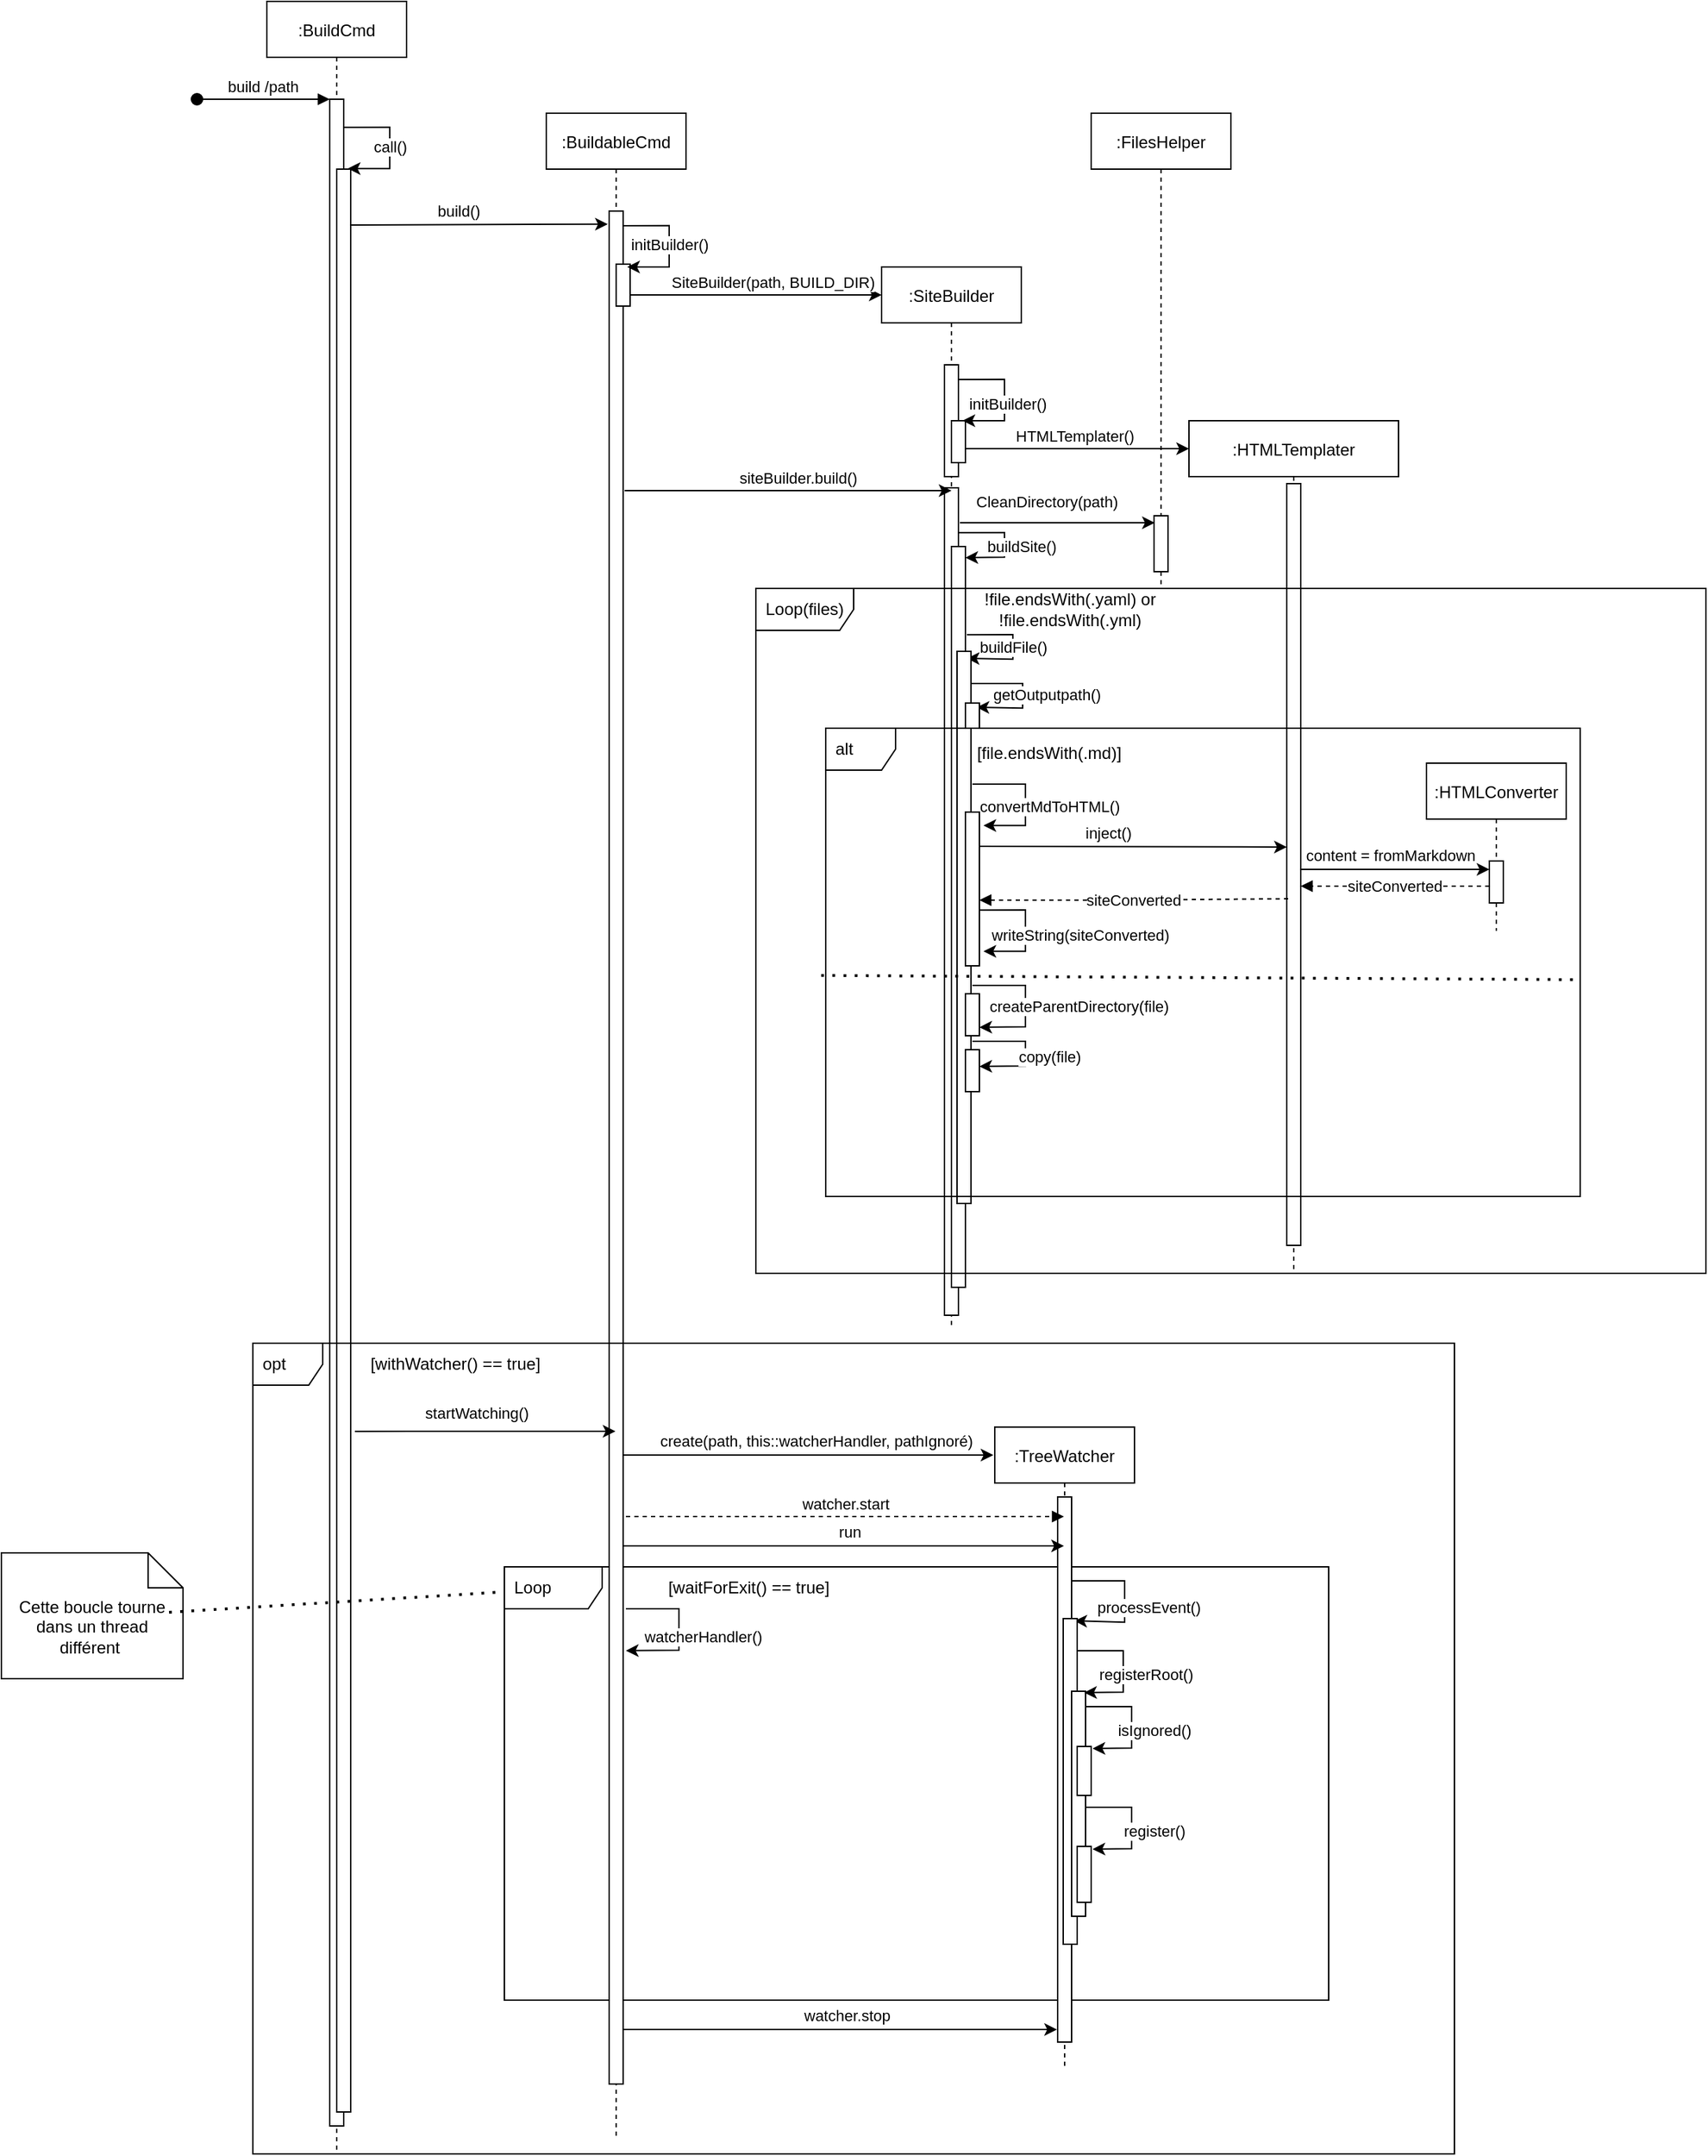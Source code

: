 <mxfile version="19.0.3" type="device"><diagram id="kgpKYQtTHZ0yAKxKKP6v" name="buildCmd"><mxGraphModel dx="2272" dy="865" grid="1" gridSize="10" guides="1" tooltips="1" connect="1" arrows="1" fold="1" page="1" pageScale="1" pageWidth="850" pageHeight="1100" math="0" shadow="0"><root><mxCell id="0"/><mxCell id="1" parent="0"/><mxCell id="3nuBFxr9cyL0pnOWT2aG-1" value=":BuildCmd" style="shape=umlLifeline;perimeter=lifelinePerimeter;container=1;collapsible=0;recursiveResize=0;rounded=0;shadow=0;strokeWidth=1;" parent="1" vertex="1"><mxGeometry x="110" y="80" width="100" height="1540" as="geometry"/></mxCell><mxCell id="3nuBFxr9cyL0pnOWT2aG-2" value="" style="points=[];perimeter=orthogonalPerimeter;rounded=0;shadow=0;strokeWidth=1;" parent="3nuBFxr9cyL0pnOWT2aG-1" vertex="1"><mxGeometry x="45" y="70" width="10" height="1450" as="geometry"/></mxCell><mxCell id="3nuBFxr9cyL0pnOWT2aG-3" value="build /path" style="verticalAlign=bottom;startArrow=oval;endArrow=block;startSize=8;shadow=0;strokeWidth=1;" parent="3nuBFxr9cyL0pnOWT2aG-1" target="3nuBFxr9cyL0pnOWT2aG-2" edge="1"><mxGeometry relative="1" as="geometry"><mxPoint x="-50" y="70" as="sourcePoint"/></mxGeometry></mxCell><mxCell id="OKlLNrbbShoT1JkXvnzj-3" value="call()" style="endArrow=classic;html=1;rounded=0;exitX=1.206;exitY=0.15;exitDx=0;exitDy=0;exitPerimeter=0;" parent="3nuBFxr9cyL0pnOWT2aG-1" edge="1"><mxGeometry width="50" height="50" relative="1" as="geometry"><mxPoint x="55.0" y="90.09" as="sourcePoint"/><mxPoint x="57.94" y="119.59" as="targetPoint"/><Array as="points"><mxPoint x="87.94" y="90.0"/><mxPoint x="87.94" y="107.59"/><mxPoint x="87.94" y="119.59"/></Array></mxGeometry></mxCell><mxCell id="OKlLNrbbShoT1JkXvnzj-5" value="" style="points=[];perimeter=orthogonalPerimeter;rounded=0;shadow=0;strokeWidth=1;" parent="3nuBFxr9cyL0pnOWT2aG-1" vertex="1"><mxGeometry x="50" y="120" width="10" height="1390" as="geometry"/></mxCell><mxCell id="yRUF1ZZB-PE5-DtYRZOW-15" value="" style="endArrow=classic;html=1;rounded=0;entryX=-0.1;entryY=0.007;entryDx=0;entryDy=0;entryPerimeter=0;" edge="1" parent="3nuBFxr9cyL0pnOWT2aG-1" target="yRUF1ZZB-PE5-DtYRZOW-5"><mxGeometry width="50" height="50" relative="1" as="geometry"><mxPoint x="60" y="160" as="sourcePoint"/><mxPoint x="240" y="160" as="targetPoint"/><Array as="points"/></mxGeometry></mxCell><mxCell id="yRUF1ZZB-PE5-DtYRZOW-16" value="build()" style="edgeLabel;html=1;align=center;verticalAlign=middle;resizable=0;points=[];" vertex="1" connectable="0" parent="yRUF1ZZB-PE5-DtYRZOW-15"><mxGeometry x="-0.163" y="-2" relative="1" as="geometry"><mxPoint y="-12" as="offset"/></mxGeometry></mxCell><mxCell id="6VXB0aNMNGmtKRDkezS3-44" value="Loop" style="shape=umlFrame;whiteSpace=wrap;html=1;width=70;height=30;boundedLbl=1;verticalAlign=middle;align=left;spacingLeft=5;" parent="3nuBFxr9cyL0pnOWT2aG-1" vertex="1"><mxGeometry x="170" y="1120" width="590" height="310" as="geometry"/></mxCell><mxCell id="6VXB0aNMNGmtKRDkezS3-36" value="watcherHandler()" style="endArrow=classic;html=1;rounded=0;exitX=0;exitY=1;exitDx=0;exitDy=0;" parent="3nuBFxr9cyL0pnOWT2aG-1" edge="1"><mxGeometry x="0.092" y="17" width="50" height="50" relative="1" as="geometry"><mxPoint x="257" y="1150" as="sourcePoint"/><mxPoint x="257" y="1180.0" as="targetPoint"/><Array as="points"><mxPoint x="294.94" y="1150"/><mxPoint x="294.94" y="1167.59"/><mxPoint x="294.94" y="1179.59"/></Array><mxPoint as="offset"/></mxGeometry></mxCell><mxCell id="6VXB0aNMNGmtKRDkezS3-41" value="[waitForExit() == true]" style="text;html=1;strokeColor=none;fillColor=none;align=center;verticalAlign=middle;whiteSpace=wrap;rounded=0;" parent="3nuBFxr9cyL0pnOWT2aG-1" vertex="1"><mxGeometry x="280" y="1120" width="130" height="30" as="geometry"/></mxCell><mxCell id="6VXB0aNMNGmtKRDkezS3-62" value="" style="endArrow=classic;html=1;rounded=0;" parent="3nuBFxr9cyL0pnOWT2aG-1" edge="1" source="yRUF1ZZB-PE5-DtYRZOW-5"><mxGeometry width="50" height="50" relative="1" as="geometry"><mxPoint x="265" y="1451" as="sourcePoint"/><mxPoint x="565.5" y="1451" as="targetPoint"/><Array as="points"/></mxGeometry></mxCell><mxCell id="6VXB0aNMNGmtKRDkezS3-63" value="watcher.stop" style="edgeLabel;html=1;align=center;verticalAlign=middle;resizable=0;points=[];" parent="6VXB0aNMNGmtKRDkezS3-62" vertex="1" connectable="0"><mxGeometry x="-0.163" y="-2" relative="1" as="geometry"><mxPoint x="30" y="-12" as="offset"/></mxGeometry></mxCell><mxCell id="6VXB0aNMNGmtKRDkezS3-2" value="[withWatcher() == true]" style="text;html=1;strokeColor=none;fillColor=none;align=center;verticalAlign=middle;whiteSpace=wrap;rounded=0;" parent="3nuBFxr9cyL0pnOWT2aG-1" vertex="1"><mxGeometry x="70" y="960" width="130" height="30" as="geometry"/></mxCell><mxCell id="6VXB0aNMNGmtKRDkezS3-18" value=":TreeWatcher" style="shape=umlLifeline;perimeter=lifelinePerimeter;container=1;collapsible=0;recursiveResize=0;rounded=0;shadow=0;strokeWidth=1;" parent="3nuBFxr9cyL0pnOWT2aG-1" vertex="1"><mxGeometry x="521" y="1020" width="100" height="460" as="geometry"/></mxCell><mxCell id="6VXB0aNMNGmtKRDkezS3-19" value="" style="points=[];perimeter=orthogonalPerimeter;rounded=0;shadow=0;strokeWidth=1;" parent="6VXB0aNMNGmtKRDkezS3-18" vertex="1"><mxGeometry x="45" y="50" width="10" height="390" as="geometry"/></mxCell><mxCell id="6VXB0aNMNGmtKRDkezS3-35" value="processEvent()" style="endArrow=classic;html=1;rounded=0;exitX=0;exitY=1;exitDx=0;exitDy=0;entryX=0.8;entryY=0.007;entryDx=0;entryDy=0;entryPerimeter=0;" parent="6VXB0aNMNGmtKRDkezS3-18" target="6VXB0aNMNGmtKRDkezS3-45" edge="1"><mxGeometry x="0.092" y="17" width="50" height="50" relative="1" as="geometry"><mxPoint x="55" y="110" as="sourcePoint"/><mxPoint x="69" y="140" as="targetPoint"/><Array as="points"><mxPoint x="92.94" y="110"/><mxPoint x="92.94" y="127.59"/><mxPoint x="92.94" y="139.59"/></Array><mxPoint as="offset"/></mxGeometry></mxCell><mxCell id="6VXB0aNMNGmtKRDkezS3-45" value="" style="points=[];perimeter=orthogonalPerimeter;rounded=0;shadow=0;strokeWidth=1;" parent="6VXB0aNMNGmtKRDkezS3-18" vertex="1"><mxGeometry x="49" y="137" width="10" height="233" as="geometry"/></mxCell><mxCell id="6VXB0aNMNGmtKRDkezS3-46" value="" style="points=[];perimeter=orthogonalPerimeter;rounded=0;shadow=0;strokeWidth=1;" parent="6VXB0aNMNGmtKRDkezS3-18" vertex="1"><mxGeometry x="55" y="189" width="10" height="161" as="geometry"/></mxCell><mxCell id="6VXB0aNMNGmtKRDkezS3-47" value="registerRoot()" style="endArrow=classic;html=1;rounded=0;" parent="6VXB0aNMNGmtKRDkezS3-18" edge="1"><mxGeometry x="0.099" y="16" width="50" height="50" relative="1" as="geometry"><mxPoint x="59" y="160" as="sourcePoint"/><mxPoint x="64" y="190" as="targetPoint"/><Array as="points"><mxPoint x="91.94" y="160"/><mxPoint x="91.94" y="177.59"/><mxPoint x="91.94" y="189.59"/></Array><mxPoint as="offset"/></mxGeometry></mxCell><mxCell id="6VXB0aNMNGmtKRDkezS3-54" value="" style="points=[];perimeter=orthogonalPerimeter;rounded=0;shadow=0;strokeWidth=1;" parent="6VXB0aNMNGmtKRDkezS3-18" vertex="1"><mxGeometry x="59" y="228.5" width="10" height="35" as="geometry"/></mxCell><mxCell id="6VXB0aNMNGmtKRDkezS3-56" value="isIgnored()" style="endArrow=classic;html=1;rounded=0;" parent="6VXB0aNMNGmtKRDkezS3-18" edge="1"><mxGeometry x="0.099" y="16" width="50" height="50" relative="1" as="geometry"><mxPoint x="65" y="200" as="sourcePoint"/><mxPoint x="70" y="230" as="targetPoint"/><Array as="points"><mxPoint x="97.94" y="200"/><mxPoint x="97.94" y="217.59"/><mxPoint x="97.94" y="229.59"/></Array><mxPoint as="offset"/></mxGeometry></mxCell><mxCell id="6VXB0aNMNGmtKRDkezS3-57" value="" style="points=[];perimeter=orthogonalPerimeter;rounded=0;shadow=0;strokeWidth=1;" parent="6VXB0aNMNGmtKRDkezS3-18" vertex="1"><mxGeometry x="59" y="300" width="10" height="40" as="geometry"/></mxCell><mxCell id="6VXB0aNMNGmtKRDkezS3-58" value="register()" style="endArrow=classic;html=1;rounded=0;" parent="6VXB0aNMNGmtKRDkezS3-18" edge="1"><mxGeometry x="0.099" y="16" width="50" height="50" relative="1" as="geometry"><mxPoint x="65" y="272" as="sourcePoint"/><mxPoint x="70" y="302" as="targetPoint"/><Array as="points"><mxPoint x="97.94" y="272"/><mxPoint x="97.94" y="289.59"/><mxPoint x="97.94" y="301.59"/></Array><mxPoint as="offset"/></mxGeometry></mxCell><mxCell id="6VXB0aNMNGmtKRDkezS3-24" value="" style="endArrow=classic;html=1;rounded=0;" parent="3nuBFxr9cyL0pnOWT2aG-1" edge="1"><mxGeometry width="50" height="50" relative="1" as="geometry"><mxPoint x="250" y="1040" as="sourcePoint"/><mxPoint x="520" y="1040" as="targetPoint"/><Array as="points"/></mxGeometry></mxCell><mxCell id="6VXB0aNMNGmtKRDkezS3-25" value="create(path, this::watcherHandler, pathIgnoré)" style="edgeLabel;html=1;align=center;verticalAlign=middle;resizable=0;points=[];" parent="6VXB0aNMNGmtKRDkezS3-24" vertex="1" connectable="0"><mxGeometry x="-0.163" y="-2" relative="1" as="geometry"><mxPoint x="30" y="-12" as="offset"/></mxGeometry></mxCell><mxCell id="6VXB0aNMNGmtKRDkezS3-30" value="watcher.start" style="html=1;verticalAlign=bottom;labelBackgroundColor=none;endArrow=block;endFill=1;dashed=1;rounded=0;exitX=1.2;exitY=0.697;exitDx=0;exitDy=0;exitPerimeter=0;" parent="3nuBFxr9cyL0pnOWT2aG-1" edge="1" source="yRUF1ZZB-PE5-DtYRZOW-5"><mxGeometry width="160" relative="1" as="geometry"><mxPoint x="270" y="1084" as="sourcePoint"/><mxPoint x="570.5" y="1084" as="targetPoint"/></mxGeometry></mxCell><mxCell id="6VXB0aNMNGmtKRDkezS3-31" value="" style="endArrow=classic;html=1;rounded=0;" parent="3nuBFxr9cyL0pnOWT2aG-1" edge="1" source="yRUF1ZZB-PE5-DtYRZOW-5"><mxGeometry width="50" height="50" relative="1" as="geometry"><mxPoint x="270" y="1105" as="sourcePoint"/><mxPoint x="570.5" y="1105" as="targetPoint"/><Array as="points"/></mxGeometry></mxCell><mxCell id="6VXB0aNMNGmtKRDkezS3-32" value="run" style="edgeLabel;html=1;align=center;verticalAlign=middle;resizable=0;points=[];" parent="6VXB0aNMNGmtKRDkezS3-31" vertex="1" connectable="0"><mxGeometry x="-0.163" y="-2" relative="1" as="geometry"><mxPoint x="30" y="-12" as="offset"/></mxGeometry></mxCell><mxCell id="3nuBFxr9cyL0pnOWT2aG-5" value=":FilesHelper" style="shape=umlLifeline;perimeter=lifelinePerimeter;container=1;collapsible=0;recursiveResize=0;rounded=0;shadow=0;strokeWidth=1;" parent="1" vertex="1"><mxGeometry x="700" y="160" width="100" height="340" as="geometry"/></mxCell><mxCell id="3nuBFxr9cyL0pnOWT2aG-6" value="" style="points=[];perimeter=orthogonalPerimeter;rounded=0;shadow=0;strokeWidth=1;" parent="3nuBFxr9cyL0pnOWT2aG-5" vertex="1"><mxGeometry x="45" y="288" width="10" height="40" as="geometry"/></mxCell><mxCell id="J_5u0PupSwuXw9erZm7Q-1" value=":HTMLTemplater" style="shape=umlLifeline;perimeter=lifelinePerimeter;container=1;collapsible=0;recursiveResize=0;rounded=0;shadow=0;strokeWidth=1;" parent="1" vertex="1"><mxGeometry x="770" y="380" width="150" height="610" as="geometry"/></mxCell><mxCell id="J_5u0PupSwuXw9erZm7Q-2" value="" style="points=[];perimeter=orthogonalPerimeter;rounded=0;shadow=0;strokeWidth=1;" parent="J_5u0PupSwuXw9erZm7Q-1" vertex="1"><mxGeometry x="70" y="45" width="10" height="545" as="geometry"/></mxCell><mxCell id="yRUF1ZZB-PE5-DtYRZOW-55" value="!file.endsWith(.yaml) or !file.endsWith(.yml)" style="text;html=1;strokeColor=none;fillColor=none;align=center;verticalAlign=middle;whiteSpace=wrap;rounded=0;" vertex="1" parent="J_5u0PupSwuXw9erZm7Q-1"><mxGeometry x="-150" y="120" width="130" height="30" as="geometry"/></mxCell><mxCell id="OKlLNrbbShoT1JkXvnzj-34" value="" style="html=1;verticalAlign=bottom;labelBackgroundColor=none;endArrow=block;endFill=1;dashed=1;rounded=0;exitX=0;exitY=0.5;exitDx=0;exitDy=0;exitPerimeter=0;" parent="J_5u0PupSwuXw9erZm7Q-1" edge="1"><mxGeometry width="160" relative="1" as="geometry"><mxPoint x="215" y="333" as="sourcePoint"/><mxPoint x="80" y="333" as="targetPoint"/><Array as="points"><mxPoint x="173" y="333"/></Array></mxGeometry></mxCell><mxCell id="OKlLNrbbShoT1JkXvnzj-35" value="siteConverted" style="edgeLabel;html=1;align=center;verticalAlign=middle;resizable=0;points=[];" parent="OKlLNrbbShoT1JkXvnzj-34" vertex="1" connectable="0"><mxGeometry x="0.01" y="1" relative="1" as="geometry"><mxPoint y="-1" as="offset"/></mxGeometry></mxCell><mxCell id="OKlLNrbbShoT1JkXvnzj-25" value="" style="endArrow=classic;html=1;rounded=0;" parent="1" edge="1"><mxGeometry width="50" height="50" relative="1" as="geometry"><mxPoint x="620" y="684.5" as="sourcePoint"/><mxPoint x="840" y="685" as="targetPoint"/><Array as="points"/></mxGeometry></mxCell><mxCell id="OKlLNrbbShoT1JkXvnzj-26" value="inject()" style="edgeLabel;html=1;align=center;verticalAlign=middle;resizable=0;points=[];" parent="OKlLNrbbShoT1JkXvnzj-25" vertex="1" connectable="0"><mxGeometry x="-0.163" y="-2" relative="1" as="geometry"><mxPoint y="-12" as="offset"/></mxGeometry></mxCell><mxCell id="OKlLNrbbShoT1JkXvnzj-27" value=":HTMLConverter" style="shape=umlLifeline;perimeter=lifelinePerimeter;container=1;collapsible=0;recursiveResize=0;rounded=0;shadow=0;strokeWidth=1;" parent="1" vertex="1"><mxGeometry x="940" y="625" width="100" height="120" as="geometry"/></mxCell><mxCell id="OKlLNrbbShoT1JkXvnzj-28" value="" style="points=[];perimeter=orthogonalPerimeter;rounded=0;shadow=0;strokeWidth=1;" parent="OKlLNrbbShoT1JkXvnzj-27" vertex="1"><mxGeometry x="45" y="70" width="10" height="30" as="geometry"/></mxCell><mxCell id="OKlLNrbbShoT1JkXvnzj-31" value="" style="endArrow=classic;html=1;rounded=0;entryX=0;entryY=0.2;entryDx=0;entryDy=0;entryPerimeter=0;" parent="OKlLNrbbShoT1JkXvnzj-27" target="OKlLNrbbShoT1JkXvnzj-28" edge="1"><mxGeometry width="50" height="50" relative="1" as="geometry"><mxPoint x="-90" y="76" as="sourcePoint"/><mxPoint x="40" y="76" as="targetPoint"/><Array as="points"/></mxGeometry></mxCell><mxCell id="OKlLNrbbShoT1JkXvnzj-32" value="content = fromMarkdown" style="edgeLabel;html=1;align=center;verticalAlign=middle;resizable=0;points=[];" parent="OKlLNrbbShoT1JkXvnzj-31" vertex="1" connectable="0"><mxGeometry x="-0.163" y="-2" relative="1" as="geometry"><mxPoint x="7" y="-12" as="offset"/></mxGeometry></mxCell><mxCell id="yRUF1ZZB-PE5-DtYRZOW-3" value=":BuildableCmd" style="shape=umlLifeline;perimeter=lifelinePerimeter;container=1;collapsible=0;recursiveResize=0;rounded=0;shadow=0;strokeWidth=1;" vertex="1" parent="1"><mxGeometry x="310" y="160" width="100" height="1450" as="geometry"/></mxCell><mxCell id="yRUF1ZZB-PE5-DtYRZOW-5" value="" style="points=[];perimeter=orthogonalPerimeter;rounded=0;shadow=0;strokeWidth=1;" vertex="1" parent="yRUF1ZZB-PE5-DtYRZOW-3"><mxGeometry x="45" y="70" width="10" height="1340" as="geometry"/></mxCell><mxCell id="yRUF1ZZB-PE5-DtYRZOW-18" value="" style="points=[];perimeter=orthogonalPerimeter;rounded=0;shadow=0;strokeWidth=1;" vertex="1" parent="yRUF1ZZB-PE5-DtYRZOW-3"><mxGeometry x="50" y="108" width="10" height="30" as="geometry"/></mxCell><mxCell id="yRUF1ZZB-PE5-DtYRZOW-17" value="initBuilder()" style="endArrow=classic;html=1;rounded=0;exitX=1.206;exitY=0.15;exitDx=0;exitDy=0;exitPerimeter=0;" edge="1" parent="yRUF1ZZB-PE5-DtYRZOW-3"><mxGeometry width="50" height="50" relative="1" as="geometry"><mxPoint x="55" y="80.5" as="sourcePoint"/><mxPoint x="57.94" y="110.0" as="targetPoint"/><Array as="points"><mxPoint x="87.94" y="80.41"/><mxPoint x="87.94" y="98.0"/><mxPoint x="87.94" y="110.0"/></Array></mxGeometry></mxCell><mxCell id="yRUF1ZZB-PE5-DtYRZOW-23" value=":SiteBuilder" style="shape=umlLifeline;perimeter=lifelinePerimeter;container=1;collapsible=0;recursiveResize=0;rounded=0;shadow=0;strokeWidth=1;" vertex="1" parent="1"><mxGeometry x="550" y="270" width="100" height="760" as="geometry"/></mxCell><mxCell id="yRUF1ZZB-PE5-DtYRZOW-51" value="" style="points=[];perimeter=orthogonalPerimeter;rounded=0;shadow=0;strokeWidth=1;" vertex="1" parent="yRUF1ZZB-PE5-DtYRZOW-23"><mxGeometry x="45" y="158" width="10" height="592" as="geometry"/></mxCell><mxCell id="yRUF1ZZB-PE5-DtYRZOW-54" value="" style="points=[];perimeter=orthogonalPerimeter;rounded=0;shadow=0;strokeWidth=1;" vertex="1" parent="yRUF1ZZB-PE5-DtYRZOW-23"><mxGeometry x="50" y="200" width="10" height="530" as="geometry"/></mxCell><mxCell id="yRUF1ZZB-PE5-DtYRZOW-25" value="" style="points=[];perimeter=orthogonalPerimeter;rounded=0;shadow=0;strokeWidth=1;" vertex="1" parent="yRUF1ZZB-PE5-DtYRZOW-23"><mxGeometry x="45" y="70" width="10" height="80" as="geometry"/></mxCell><mxCell id="yRUF1ZZB-PE5-DtYRZOW-32" value="" style="points=[];perimeter=orthogonalPerimeter;rounded=0;shadow=0;strokeWidth=1;" vertex="1" parent="yRUF1ZZB-PE5-DtYRZOW-23"><mxGeometry x="50" y="110" width="10" height="30" as="geometry"/></mxCell><mxCell id="yRUF1ZZB-PE5-DtYRZOW-33" value="initBuilder()" style="endArrow=classic;html=1;rounded=0;exitX=1.206;exitY=0.15;exitDx=0;exitDy=0;exitPerimeter=0;" edge="1" parent="yRUF1ZZB-PE5-DtYRZOW-23"><mxGeometry x="0.092" y="2" width="50" height="50" relative="1" as="geometry"><mxPoint x="55" y="80.5" as="sourcePoint"/><mxPoint x="57.94" y="110.0" as="targetPoint"/><Array as="points"><mxPoint x="87.94" y="80.41"/><mxPoint x="87.94" y="98.0"/><mxPoint x="87.94" y="110.0"/></Array><mxPoint as="offset"/></mxGeometry></mxCell><mxCell id="yRUF1ZZB-PE5-DtYRZOW-53" value="buildSite()" style="endArrow=classic;html=1;rounded=0;exitX=1.206;exitY=0.15;exitDx=0;exitDy=0;exitPerimeter=0;" edge="1" parent="yRUF1ZZB-PE5-DtYRZOW-23"><mxGeometry x="0.081" y="12" width="50" height="50" relative="1" as="geometry"><mxPoint x="55.0" y="190.09" as="sourcePoint"/><mxPoint x="60" y="208" as="targetPoint"/><Array as="points"><mxPoint x="87.94" y="190"/><mxPoint x="87.94" y="207.59"/></Array><mxPoint as="offset"/></mxGeometry></mxCell><mxCell id="yRUF1ZZB-PE5-DtYRZOW-56" value="buildFile()" style="endArrow=classic;html=1;rounded=0;exitX=1.206;exitY=0.15;exitDx=0;exitDy=0;exitPerimeter=0;" edge="1" parent="yRUF1ZZB-PE5-DtYRZOW-23"><mxGeometry x="0.005" width="50" height="50" relative="1" as="geometry"><mxPoint x="61" y="263.09" as="sourcePoint"/><mxPoint x="61" y="280" as="targetPoint"/><Array as="points"><mxPoint x="93.94" y="263"/><mxPoint x="93.94" y="280.59"/></Array><mxPoint as="offset"/></mxGeometry></mxCell><mxCell id="yRUF1ZZB-PE5-DtYRZOW-57" value="getOutputpath()" style="endArrow=classic;html=1;rounded=0;" edge="1" parent="yRUF1ZZB-PE5-DtYRZOW-23"><mxGeometry x="0.029" y="17" width="50" height="50" relative="1" as="geometry"><mxPoint x="64" y="298" as="sourcePoint"/><mxPoint x="68" y="315" as="targetPoint"/><Array as="points"><mxPoint x="100.94" y="298"/><mxPoint x="100.94" y="315.59"/></Array><mxPoint as="offset"/></mxGeometry></mxCell><mxCell id="OKlLNrbbShoT1JkXvnzj-23" value="convertMdToHTML()" style="endArrow=classic;html=1;rounded=0;" parent="yRUF1ZZB-PE5-DtYRZOW-23" edge="1"><mxGeometry x="0.092" y="17" width="50" height="50" relative="1" as="geometry"><mxPoint x="65.0" y="370" as="sourcePoint"/><mxPoint x="72.94" y="399.59" as="targetPoint"/><Array as="points"><mxPoint x="102.94" y="370"/><mxPoint x="102.94" y="387.59"/><mxPoint x="102.94" y="399.59"/></Array><mxPoint as="offset"/></mxGeometry></mxCell><mxCell id="yRUF1ZZB-PE5-DtYRZOW-58" value="" style="points=[];perimeter=orthogonalPerimeter;rounded=0;shadow=0;strokeWidth=1;" vertex="1" parent="yRUF1ZZB-PE5-DtYRZOW-23"><mxGeometry x="54" y="275" width="10" height="395" as="geometry"/></mxCell><mxCell id="yRUF1ZZB-PE5-DtYRZOW-60" value="" style="points=[];perimeter=orthogonalPerimeter;rounded=0;shadow=0;strokeWidth=1;" vertex="1" parent="yRUF1ZZB-PE5-DtYRZOW-23"><mxGeometry x="60" y="312" width="10" height="18" as="geometry"/></mxCell><mxCell id="OKlLNrbbShoT1JkXvnzj-20" value="[file.endsWith(.md)]" style="text;html=1;strokeColor=none;fillColor=none;align=center;verticalAlign=middle;whiteSpace=wrap;rounded=0;" parent="yRUF1ZZB-PE5-DtYRZOW-23" vertex="1"><mxGeometry x="65" y="333" width="110" height="30" as="geometry"/></mxCell><mxCell id="OKlLNrbbShoT1JkXvnzj-24" value="" style="points=[];perimeter=orthogonalPerimeter;rounded=0;shadow=0;strokeWidth=1;" parent="yRUF1ZZB-PE5-DtYRZOW-23" vertex="1"><mxGeometry x="60" y="390" width="10" height="110" as="geometry"/></mxCell><mxCell id="OKlLNrbbShoT1JkXvnzj-36" value="writeString(siteConverted)" style="endArrow=classic;html=1;rounded=0;exitX=1.206;exitY=0.15;exitDx=0;exitDy=0;exitPerimeter=0;" parent="yRUF1ZZB-PE5-DtYRZOW-23" edge="1"><mxGeometry x="0.092" y="39" width="50" height="50" relative="1" as="geometry"><mxPoint x="70" y="460.09" as="sourcePoint"/><mxPoint x="72.94" y="489.59" as="targetPoint"/><Array as="points"><mxPoint x="102.94" y="460"/><mxPoint x="102.94" y="477.59"/><mxPoint x="102.94" y="489.59"/></Array><mxPoint as="offset"/></mxGeometry></mxCell><mxCell id="OKlLNrbbShoT1JkXvnzj-38" value="createParentDirectory(file)" style="endArrow=classic;html=1;rounded=0;exitX=0;exitY=1;exitDx=0;exitDy=0;" parent="yRUF1ZZB-PE5-DtYRZOW-23" edge="1"><mxGeometry x="0.053" y="38" width="50" height="50" relative="1" as="geometry"><mxPoint x="65" y="514" as="sourcePoint"/><mxPoint x="70" y="544" as="targetPoint"/><Array as="points"><mxPoint x="102.94" y="514"/><mxPoint x="102.94" y="531.59"/><mxPoint x="102.94" y="543.59"/></Array><mxPoint as="offset"/></mxGeometry></mxCell><mxCell id="yRUF1ZZB-PE5-DtYRZOW-67" value="" style="points=[];perimeter=orthogonalPerimeter;rounded=0;shadow=0;strokeWidth=1;" vertex="1" parent="yRUF1ZZB-PE5-DtYRZOW-23"><mxGeometry x="60" y="560" width="10" height="30" as="geometry"/></mxCell><mxCell id="OKlLNrbbShoT1JkXvnzj-39" value="copy(file)" style="endArrow=classic;html=1;rounded=0;exitX=0;exitY=1;exitDx=0;exitDy=0;entryX=1;entryY=0.4;entryDx=0;entryDy=0;entryPerimeter=0;" parent="yRUF1ZZB-PE5-DtYRZOW-23" edge="1" target="yRUF1ZZB-PE5-DtYRZOW-67"><mxGeometry x="0.092" y="17" width="50" height="50" relative="1" as="geometry"><mxPoint x="65" y="554" as="sourcePoint"/><mxPoint x="70" y="570" as="targetPoint"/><Array as="points"><mxPoint x="102.94" y="554"/><mxPoint x="102.94" y="571.59"/></Array><mxPoint as="offset"/></mxGeometry></mxCell><mxCell id="yRUF1ZZB-PE5-DtYRZOW-45" value="" style="endArrow=classic;html=1;rounded=0;" edge="1" parent="1"><mxGeometry width="50" height="50" relative="1" as="geometry"><mxPoint x="370" y="290" as="sourcePoint"/><mxPoint x="550" y="290" as="targetPoint"/><Array as="points"/></mxGeometry></mxCell><mxCell id="yRUF1ZZB-PE5-DtYRZOW-46" value="SiteBuilder(path, BUILD_DIR)" style="edgeLabel;html=1;align=center;verticalAlign=middle;resizable=0;points=[];" vertex="1" connectable="0" parent="yRUF1ZZB-PE5-DtYRZOW-45"><mxGeometry x="-0.163" y="-2" relative="1" as="geometry"><mxPoint x="26" y="-11" as="offset"/></mxGeometry></mxCell><mxCell id="yRUF1ZZB-PE5-DtYRZOW-47" value="" style="endArrow=classic;html=1;rounded=0;exitX=1;exitY=0.667;exitDx=0;exitDy=0;exitPerimeter=0;" edge="1" parent="1" source="yRUF1ZZB-PE5-DtYRZOW-32"><mxGeometry width="50" height="50" relative="1" as="geometry"><mxPoint x="640" y="400.05" as="sourcePoint"/><mxPoint x="770" y="400" as="targetPoint"/><Array as="points"/></mxGeometry></mxCell><mxCell id="yRUF1ZZB-PE5-DtYRZOW-48" value="HTMLTemplater()" style="edgeLabel;html=1;align=center;verticalAlign=middle;resizable=0;points=[];" vertex="1" connectable="0" parent="yRUF1ZZB-PE5-DtYRZOW-47"><mxGeometry x="-0.163" y="-2" relative="1" as="geometry"><mxPoint x="11" y="-11" as="offset"/></mxGeometry></mxCell><mxCell id="yRUF1ZZB-PE5-DtYRZOW-49" value="" style="endArrow=classic;html=1;rounded=0;" edge="1" parent="1"><mxGeometry width="50" height="50" relative="1" as="geometry"><mxPoint x="366" y="430.05" as="sourcePoint"/><mxPoint x="600" y="430" as="targetPoint"/><Array as="points"/></mxGeometry></mxCell><mxCell id="yRUF1ZZB-PE5-DtYRZOW-50" value="siteBuilder.build()" style="edgeLabel;html=1;align=center;verticalAlign=middle;resizable=0;points=[];" vertex="1" connectable="0" parent="yRUF1ZZB-PE5-DtYRZOW-49"><mxGeometry x="-0.163" y="-2" relative="1" as="geometry"><mxPoint x="26" y="-11" as="offset"/></mxGeometry></mxCell><mxCell id="7BjTX9xg9qVc2Z6FsHPm-2" value="" style="endArrow=classic;html=1;rounded=0;" parent="1" edge="1"><mxGeometry width="50" height="50" relative="1" as="geometry"><mxPoint x="606" y="453" as="sourcePoint"/><mxPoint x="745.5" y="453" as="targetPoint"/><Array as="points"><mxPoint x="686" y="453"/></Array></mxGeometry></mxCell><mxCell id="OKlLNrbbShoT1JkXvnzj-1" value="CleanDirectory(path)" style="edgeLabel;html=1;align=center;verticalAlign=middle;resizable=0;points=[];" parent="7BjTX9xg9qVc2Z6FsHPm-2" vertex="1" connectable="0"><mxGeometry x="-0.163" y="-2" relative="1" as="geometry"><mxPoint x="3" y="-17" as="offset"/></mxGeometry></mxCell><mxCell id="yRUF1ZZB-PE5-DtYRZOW-63" value="" style="html=1;verticalAlign=bottom;labelBackgroundColor=none;endArrow=block;endFill=1;dashed=1;rounded=0;exitX=0.1;exitY=0.545;exitDx=0;exitDy=0;exitPerimeter=0;" edge="1" parent="1" source="J_5u0PupSwuXw9erZm7Q-2"><mxGeometry width="160" relative="1" as="geometry"><mxPoint x="755" y="723" as="sourcePoint"/><mxPoint x="620" y="723" as="targetPoint"/><Array as="points"><mxPoint x="713" y="723"/></Array></mxGeometry></mxCell><mxCell id="yRUF1ZZB-PE5-DtYRZOW-64" value="siteConverted" style="edgeLabel;html=1;align=center;verticalAlign=middle;resizable=0;points=[];" vertex="1" connectable="0" parent="yRUF1ZZB-PE5-DtYRZOW-63"><mxGeometry x="0.01" y="1" relative="1" as="geometry"><mxPoint y="-1" as="offset"/></mxGeometry></mxCell><mxCell id="yRUF1ZZB-PE5-DtYRZOW-65" value="" style="endArrow=none;dashed=1;html=1;dashPattern=1 3;strokeWidth=2;rounded=0;exitX=-0.006;exitY=0.528;exitDx=0;exitDy=0;exitPerimeter=0;entryX=0.998;entryY=0.537;entryDx=0;entryDy=0;entryPerimeter=0;" edge="1" parent="1" source="yRUF1ZZB-PE5-DtYRZOW-66" target="yRUF1ZZB-PE5-DtYRZOW-66"><mxGeometry width="50" height="50" relative="1" as="geometry"><mxPoint x="535.14" y="779.125" as="sourcePoint"/><mxPoint x="1070" y="778" as="targetPoint"/></mxGeometry></mxCell><mxCell id="OKlLNrbbShoT1JkXvnzj-37" value="" style="points=[];perimeter=orthogonalPerimeter;rounded=0;shadow=0;strokeWidth=1;" parent="1" vertex="1"><mxGeometry x="610" y="790" width="10" height="30" as="geometry"/></mxCell><mxCell id="6VXB0aNMNGmtKRDkezS3-4" value="startWatching()" style="endArrow=classic;html=1;rounded=0;exitX=1.3;exitY=0.077;exitDx=0;exitDy=0;exitPerimeter=0;" parent="1" target="yRUF1ZZB-PE5-DtYRZOW-3" edge="1"><mxGeometry x="-0.067" y="13" width="50" height="50" relative="1" as="geometry"><mxPoint x="173" y="1103.1" as="sourcePoint"/><mxPoint x="175" y="1110" as="targetPoint"/><Array as="points"><mxPoint x="213" y="1103"/></Array><mxPoint as="offset"/></mxGeometry></mxCell><mxCell id="yRUF1ZZB-PE5-DtYRZOW-74" value="Loop(files)" style="shape=umlFrame;whiteSpace=wrap;html=1;width=70;height=30;boundedLbl=1;verticalAlign=middle;align=left;spacingLeft=5;" vertex="1" parent="1"><mxGeometry x="460" y="500" width="680" height="490" as="geometry"/></mxCell><mxCell id="yRUF1ZZB-PE5-DtYRZOW-66" value="alt" style="shape=umlFrame;whiteSpace=wrap;html=1;width=50;height=30;boundedLbl=1;verticalAlign=middle;align=left;spacingLeft=5;" vertex="1" parent="1"><mxGeometry x="510" y="600" width="540" height="335" as="geometry"/></mxCell><mxCell id="yRUF1ZZB-PE5-DtYRZOW-75" value="Cette boucle tourne dans un thread différent&amp;nbsp;" style="shape=note2;boundedLbl=1;whiteSpace=wrap;html=1;size=25;verticalAlign=top;align=center;" vertex="1" parent="1"><mxGeometry x="-80" y="1190" width="130" height="90" as="geometry"/></mxCell><mxCell id="yRUF1ZZB-PE5-DtYRZOW-78" value="" style="endArrow=none;dashed=1;html=1;dashPattern=1 3;strokeWidth=2;rounded=0;exitX=0;exitY=0;exitDx=120;exitDy=42.5;exitPerimeter=0;entryX=-0.002;entryY=0.058;entryDx=0;entryDy=0;entryPerimeter=0;" edge="1" parent="1" source="yRUF1ZZB-PE5-DtYRZOW-75" target="6VXB0aNMNGmtKRDkezS3-44"><mxGeometry width="50" height="50" relative="1" as="geometry"><mxPoint x="70" y="1260" as="sourcePoint"/><mxPoint x="120" y="1210" as="targetPoint"/></mxGeometry></mxCell><mxCell id="yRUF1ZZB-PE5-DtYRZOW-79" value="opt" style="shape=umlFrame;whiteSpace=wrap;html=1;width=50;height=30;boundedLbl=1;verticalAlign=middle;align=left;spacingLeft=5;" vertex="1" parent="1"><mxGeometry x="100" y="1040" width="860" height="580" as="geometry"/></mxCell></root></mxGraphModel></diagram></mxfile>